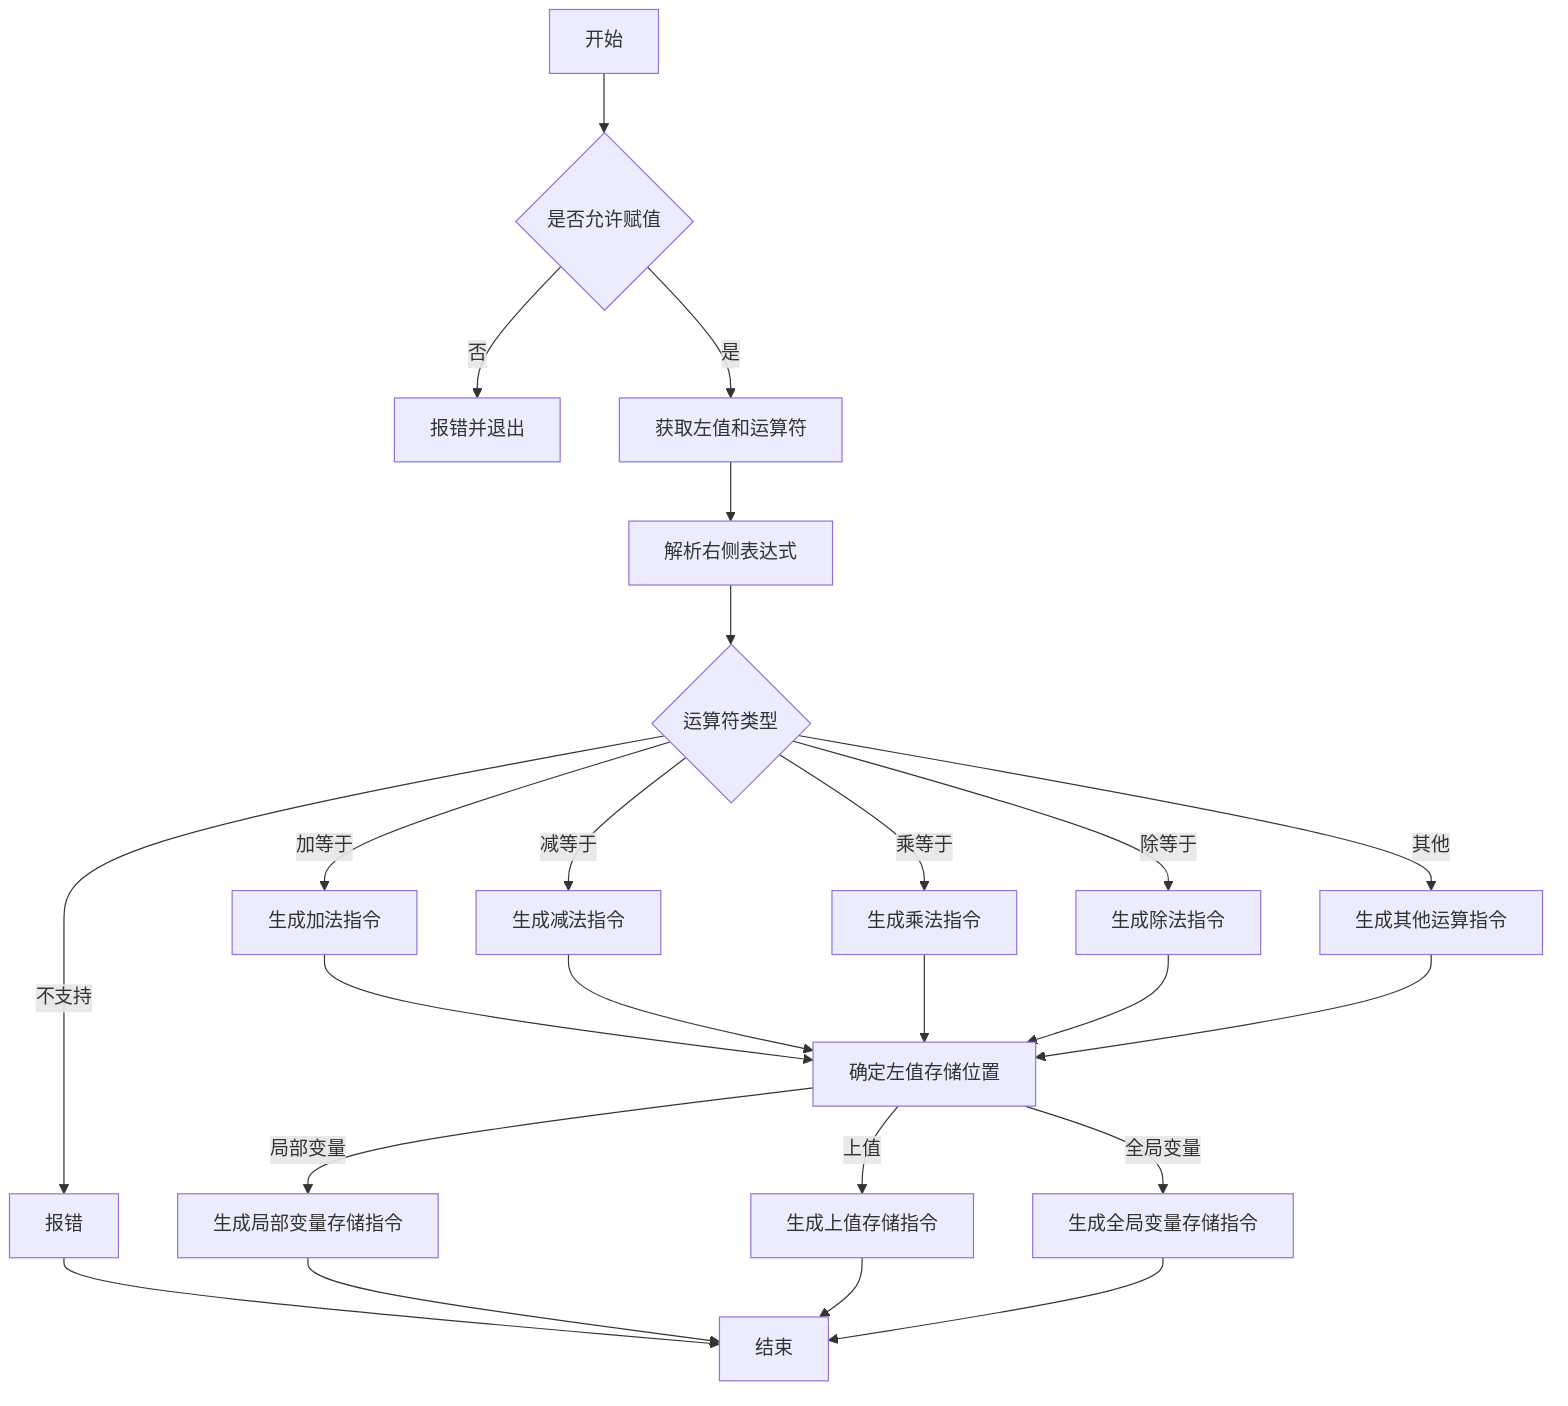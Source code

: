 flowchart TD
    A[开始] --> B{是否允许赋值}
    B -->|否| C[报错并退出]
    B -->|是| D[获取左值和运算符]
    D --> E[解析右侧表达式]
    E --> F{运算符类型}
    F -->|加等于| G[生成加法指令]
    F -->|减等于| H[生成减法指令]
    F -->|乘等于| I[生成乘法指令]
    F -->|除等于| J[生成除法指令]
    F -->|其他| K[生成其他运算指令]
    F -->|不支持| L[报错]
    G --> M[确定左值存储位置]
    H --> M
    I --> M
    J --> M
    K --> M
    L --> N[结束]
    M -->|局部变量| O[生成局部变量存储指令]
    M -->|上值| P[生成上值存储指令]
    M -->|全局变量| Q[生成全局变量存储指令]
    O --> N
    P --> N
    Q --> N